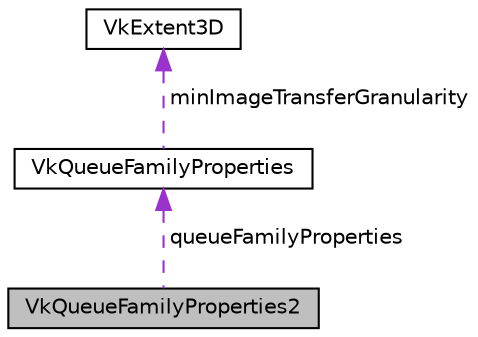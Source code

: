 digraph "VkQueueFamilyProperties2"
{
 // LATEX_PDF_SIZE
  edge [fontname="Helvetica",fontsize="10",labelfontname="Helvetica",labelfontsize="10"];
  node [fontname="Helvetica",fontsize="10",shape=record];
  Node1 [label="VkQueueFamilyProperties2",height=0.2,width=0.4,color="black", fillcolor="grey75", style="filled", fontcolor="black",tooltip=" "];
  Node2 -> Node1 [dir="back",color="darkorchid3",fontsize="10",style="dashed",label=" queueFamilyProperties" ,fontname="Helvetica"];
  Node2 [label="VkQueueFamilyProperties",height=0.2,width=0.4,color="black", fillcolor="white", style="filled",URL="$structVkQueueFamilyProperties.html",tooltip=" "];
  Node3 -> Node2 [dir="back",color="darkorchid3",fontsize="10",style="dashed",label=" minImageTransferGranularity" ,fontname="Helvetica"];
  Node3 [label="VkExtent3D",height=0.2,width=0.4,color="black", fillcolor="white", style="filled",URL="$structVkExtent3D.html",tooltip=" "];
}
